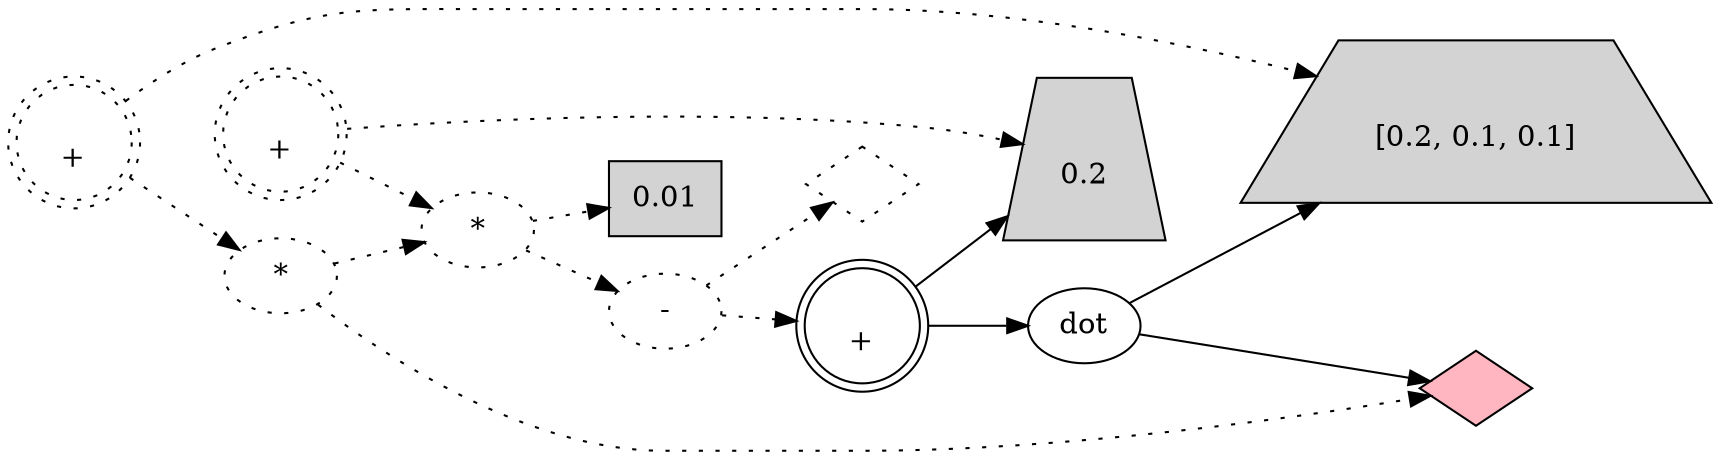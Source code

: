 digraph G {

    rankdir=LR; // 左から右に表示

    s1 [label="\n+", shape=doublecircle];
    s2 [label="dot"];
    s3 [label="0.01",style=filled, shape=box];
    s4 [label="-",style=dotted];
    s6 [label="*",style=dotted];
    v3 [label="*",style=dotted];
    v6_next [label="\n+", shape=doublecircle, style=dotted, fillcolor=lightblue];
    s7_next [label="\n+", shape=doublecircle, style=dotted, fillcolor=lightpink];
    s7 [label="\n0.2", shape=trapezium, style=filled];
    v6 [label="\n[0.2, 0.1, 0.1]", shape=trapezium, style=filled];
    v0 [label="",shape=diamond, style=filled, fillcolor=lightpink];
    s0 [label="",shape=diamond, style=dotted];

    s2 -> v0;
    s2 -> v6;

    s1 -> s7;
    s1 -> s2;

    s4 -> s0 [style=dotted];
    s4 -> s1 [style=dotted];

    s6 -> s3 [style=dotted];
    s6 -> s4 [style=dotted];

    v3 -> s6 [style=dotted];
    v3 -> v0 [style=dotted];

    v6_next -> v6 [style=dotted];
    v6_next -> v3 [style=dotted];

    s7_next -> s7 [style=dotted];
    s7_next -> s6 [style=dotted];
}